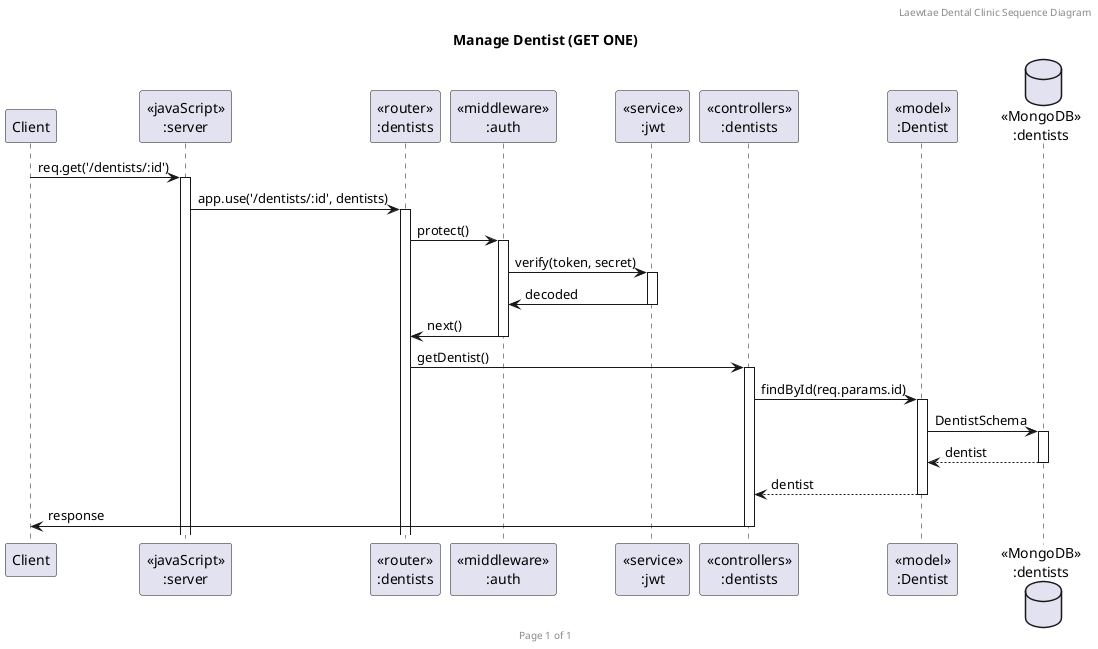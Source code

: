 @startuml Manage Dentist (GET ONE)

header Laewtae Dental Clinic Sequence Diagram
footer Page %page% of %lastpage%
title "Manage Dentist (GET ONE)"

participant "Client" as client
participant "<<javaScript>>\n:server" as server
participant "<<router>>\n:dentists" as routerDentists
participant "<<middleware>>\n:auth" as auth
participant "<<service>>\n:jwt" as jwt
participant "<<controllers>>\n:dentists" as controllersDentists
participant "<<model>>\n:Dentist" as modelDentist
database "<<MongoDB>>\n:dentists" as DentistsDatabase

client->server ++:req.get('/dentists/:id')
server->routerDentists ++:app.use('/dentists/:id', dentists)
routerDentists -> auth ++:protect()
auth -> jwt ++:verify(token, secret)
auth <- jwt --:decoded

routerDentists <- auth --:next()
routerDentists -> controllersDentists ++:getDentist()
controllersDentists->modelDentist ++:findById(req.params.id)
modelDentist ->DentistsDatabase ++: DentistSchema
DentistsDatabase --> modelDentist --: dentist
controllersDentists <-- modelDentist --: dentist
controllersDentists->client --:response

@enduml